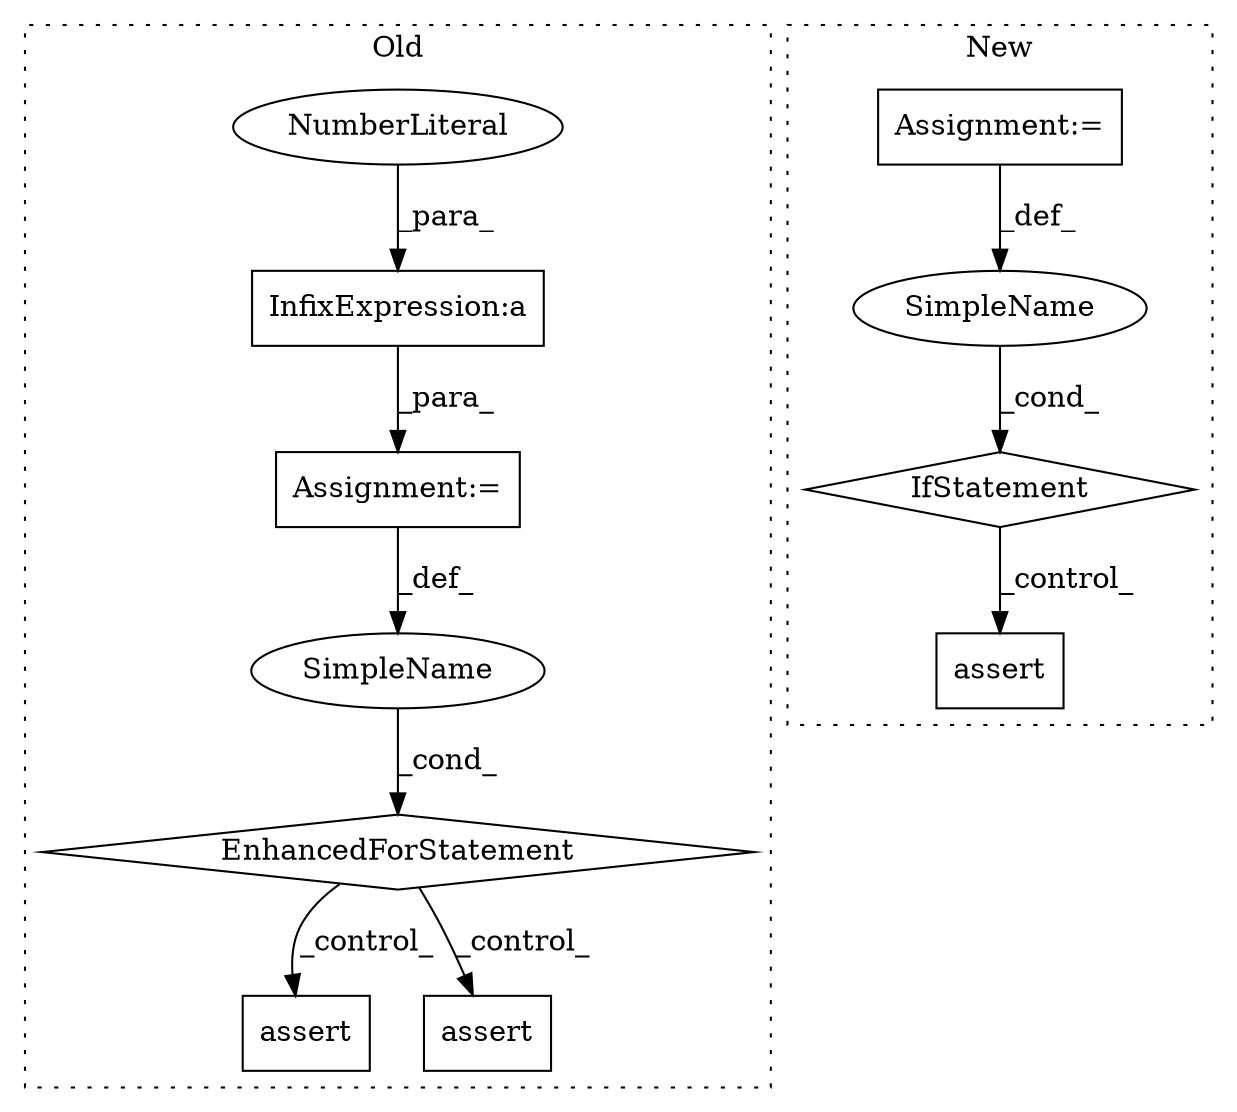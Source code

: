 digraph G {
subgraph cluster0 {
1 [label="EnhancedForStatement" a="70" s="1244,1327" l="53,2" shape="diamond"];
3 [label="Assignment:=" a="7" s="1244,1327" l="53,2" shape="box"];
4 [label="assert" a="32" s="1394,1442" l="16,1" shape="box"];
5 [label="SimpleName" a="42" s="1301" l="1" shape="ellipse"];
6 [label="assert" a="6" s="1337" l="7" shape="box"];
7 [label="InfixExpression:a" a="27" s="1322" l="3" shape="box"];
8 [label="NumberLiteral" a="34" s="1325" l="1" shape="ellipse"];
label = "Old";
style="dotted";
}
subgraph cluster1 {
2 [label="assert" a="6" s="2260" l="7" shape="box"];
9 [label="IfStatement" a="25" s="2219,2248" l="4,2" shape="diamond"];
10 [label="SimpleName" a="42" s="" l="" shape="ellipse"];
11 [label="Assignment:=" a="7" s="2093" l="1" shape="box"];
label = "New";
style="dotted";
}
1 -> 4 [label="_control_"];
1 -> 6 [label="_control_"];
3 -> 5 [label="_def_"];
5 -> 1 [label="_cond_"];
7 -> 3 [label="_para_"];
8 -> 7 [label="_para_"];
9 -> 2 [label="_control_"];
10 -> 9 [label="_cond_"];
11 -> 10 [label="_def_"];
}
